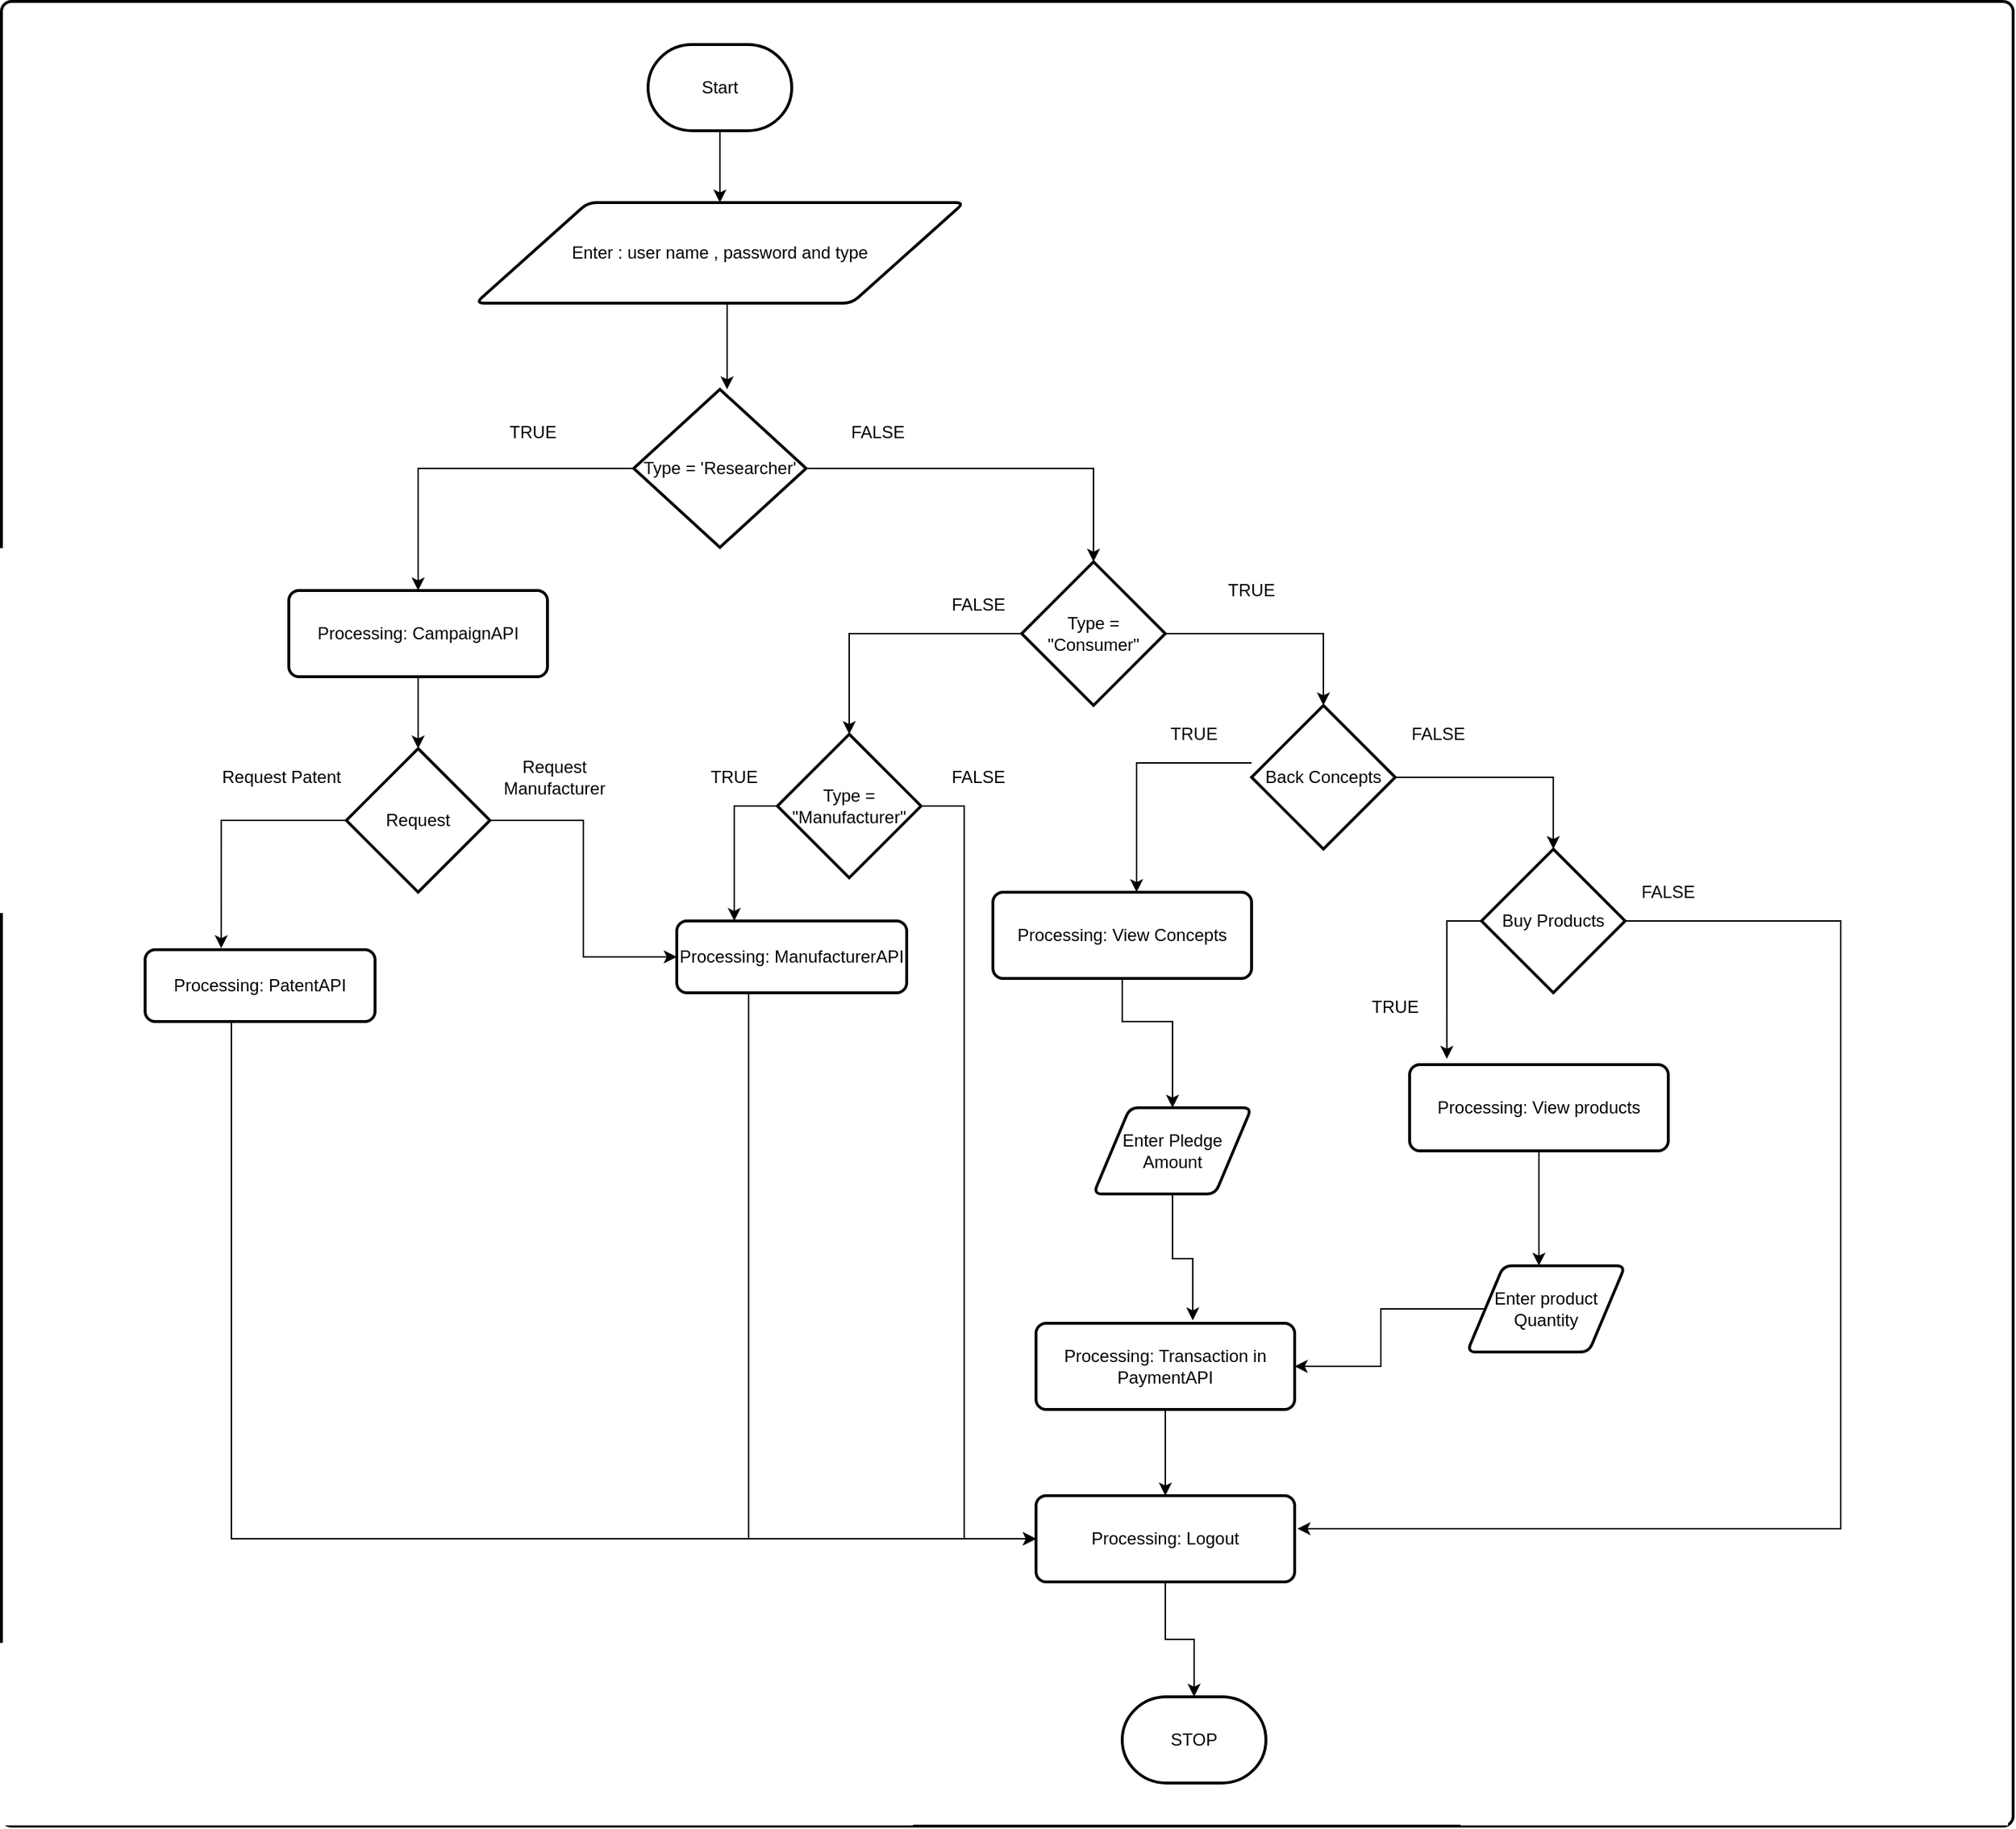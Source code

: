 <mxfile version="14.4.3" type="device"><diagram id="EvwE0yhFYcJ6Gfuf8bEw" name="Page-1"><mxGraphModel dx="2001" dy="786" grid="1" gridSize="10" guides="1" tooltips="1" connect="1" arrows="1" fold="1" page="1" pageScale="1" pageWidth="850" pageHeight="1100" math="0" shadow="0"><root><mxCell id="0"/><mxCell id="1" parent="0"/><mxCell id="oKP0k6DiMymufKWLSEtU-113" value="" style="rounded=1;whiteSpace=wrap;html=1;absoluteArcSize=1;arcSize=14;strokeWidth=2;" parent="1" vertex="1"><mxGeometry x="-140" y="10" width="1400" height="1270" as="geometry"/></mxCell><mxCell id="oKP0k6DiMymufKWLSEtU-4" value="" style="edgeStyle=orthogonalEdgeStyle;rounded=0;orthogonalLoop=1;jettySize=auto;html=1;" parent="1" source="oKP0k6DiMymufKWLSEtU-2" target="oKP0k6DiMymufKWLSEtU-3" edge="1"><mxGeometry relative="1" as="geometry"/></mxCell><mxCell id="oKP0k6DiMymufKWLSEtU-2" value="Start" style="strokeWidth=2;html=1;shape=mxgraph.flowchart.terminator;whiteSpace=wrap;" parent="1" vertex="1"><mxGeometry x="310" y="40" width="100" height="60" as="geometry"/></mxCell><mxCell id="oKP0k6DiMymufKWLSEtU-6" value="" style="edgeStyle=orthogonalEdgeStyle;rounded=0;orthogonalLoop=1;jettySize=auto;html=1;" parent="1" source="oKP0k6DiMymufKWLSEtU-3" target="oKP0k6DiMymufKWLSEtU-5" edge="1"><mxGeometry relative="1" as="geometry"><Array as="points"><mxPoint x="365" y="240"/><mxPoint x="365" y="240"/></Array></mxGeometry></mxCell><mxCell id="oKP0k6DiMymufKWLSEtU-3" value="Enter : user name , password and type" style="shape=parallelogram;html=1;strokeWidth=2;perimeter=parallelogramPerimeter;whiteSpace=wrap;rounded=1;arcSize=12;size=0.23;" parent="1" vertex="1"><mxGeometry x="190" y="150" width="340" height="70" as="geometry"/></mxCell><mxCell id="oKP0k6DiMymufKWLSEtU-11" value="" style="edgeStyle=orthogonalEdgeStyle;rounded=0;orthogonalLoop=1;jettySize=auto;html=1;entryX=0.5;entryY=0;entryDx=0;entryDy=0;entryPerimeter=0;" parent="1" source="oKP0k6DiMymufKWLSEtU-5" target="oKP0k6DiMymufKWLSEtU-7" edge="1"><mxGeometry relative="1" as="geometry"><mxPoint x="520" y="335" as="targetPoint"/></mxGeometry></mxCell><mxCell id="oKP0k6DiMymufKWLSEtU-15" value="" style="edgeStyle=orthogonalEdgeStyle;rounded=0;orthogonalLoop=1;jettySize=auto;html=1;entryX=0.5;entryY=0;entryDx=0;entryDy=0;" parent="1" source="oKP0k6DiMymufKWLSEtU-5" target="oKP0k6DiMymufKWLSEtU-13" edge="1"><mxGeometry relative="1" as="geometry"><mxPoint x="200" y="335" as="targetPoint"/></mxGeometry></mxCell><mxCell id="oKP0k6DiMymufKWLSEtU-5" value="Type = 'Researcher'" style="strokeWidth=2;html=1;shape=mxgraph.flowchart.decision;whiteSpace=wrap;" parent="1" vertex="1"><mxGeometry x="300" y="280" width="120" height="110" as="geometry"/></mxCell><mxCell id="oKP0k6DiMymufKWLSEtU-19" value="" style="edgeStyle=orthogonalEdgeStyle;rounded=0;orthogonalLoop=1;jettySize=auto;html=1;entryX=0.5;entryY=0;entryDx=0;entryDy=0;entryPerimeter=0;" parent="1" source="oKP0k6DiMymufKWLSEtU-7" target="oKP0k6DiMymufKWLSEtU-20" edge="1"><mxGeometry relative="1" as="geometry"><mxPoint x="400" y="440" as="targetPoint"/></mxGeometry></mxCell><mxCell id="oKP0k6DiMymufKWLSEtU-51" value="" style="edgeStyle=orthogonalEdgeStyle;rounded=0;orthogonalLoop=1;jettySize=auto;html=1;entryX=0.5;entryY=0;entryDx=0;entryDy=0;entryPerimeter=0;" parent="1" source="oKP0k6DiMymufKWLSEtU-7" target="oKP0k6DiMymufKWLSEtU-59" edge="1"><mxGeometry relative="1" as="geometry"><mxPoint x="780" y="490" as="targetPoint"/></mxGeometry></mxCell><mxCell id="oKP0k6DiMymufKWLSEtU-7" value="Type = &quot;Consumer&quot;" style="strokeWidth=2;html=1;shape=mxgraph.flowchart.decision;whiteSpace=wrap;" parent="1" vertex="1"><mxGeometry x="570" y="400" width="100" height="100" as="geometry"/></mxCell><mxCell id="oKP0k6DiMymufKWLSEtU-12" value="FALSE" style="text;html=1;strokeColor=none;fillColor=none;align=center;verticalAlign=middle;whiteSpace=wrap;rounded=0;" parent="1" vertex="1"><mxGeometry x="450" y="300" width="40" height="20" as="geometry"/></mxCell><mxCell id="oKP0k6DiMymufKWLSEtU-95" value="" style="edgeStyle=orthogonalEdgeStyle;rounded=0;orthogonalLoop=1;jettySize=auto;html=1;" parent="1" source="oKP0k6DiMymufKWLSEtU-13" target="oKP0k6DiMymufKWLSEtU-90" edge="1"><mxGeometry relative="1" as="geometry"/></mxCell><mxCell id="oKP0k6DiMymufKWLSEtU-13" value="Processing: CampaignAPI" style="rounded=1;whiteSpace=wrap;html=1;absoluteArcSize=1;arcSize=14;strokeWidth=2;" parent="1" vertex="1"><mxGeometry x="60" y="420" width="180" height="60" as="geometry"/></mxCell><mxCell id="oKP0k6DiMymufKWLSEtU-16" value="TRUE" style="text;html=1;strokeColor=none;fillColor=none;align=center;verticalAlign=middle;whiteSpace=wrap;rounded=0;" parent="1" vertex="1"><mxGeometry x="210" y="300" width="40" height="20" as="geometry"/></mxCell><mxCell id="oKP0k6DiMymufKWLSEtU-75" value="" style="edgeStyle=orthogonalEdgeStyle;rounded=0;orthogonalLoop=1;jettySize=auto;html=1;entryX=0;entryY=0.5;entryDx=0;entryDy=0;" parent="1" source="oKP0k6DiMymufKWLSEtU-20" target="oKP0k6DiMymufKWLSEtU-105" edge="1"><mxGeometry relative="1" as="geometry"><mxPoint x="500" y="820" as="targetPoint"/><Array as="points"><mxPoint x="530" y="570"/><mxPoint x="530" y="1080"/></Array></mxGeometry></mxCell><mxCell id="oKP0k6DiMymufKWLSEtU-94" value="" style="edgeStyle=orthogonalEdgeStyle;rounded=0;orthogonalLoop=1;jettySize=auto;html=1;entryX=0.25;entryY=0;entryDx=0;entryDy=0;" parent="1" source="oKP0k6DiMymufKWLSEtU-20" target="oKP0k6DiMymufKWLSEtU-73" edge="1"><mxGeometry relative="1" as="geometry"><mxPoint x="310" y="570" as="targetPoint"/><Array as="points"><mxPoint x="370" y="570"/></Array></mxGeometry></mxCell><mxCell id="oKP0k6DiMymufKWLSEtU-20" value="Type = &quot;Manufacturer&quot;" style="strokeWidth=2;html=1;shape=mxgraph.flowchart.decision;whiteSpace=wrap;" parent="1" vertex="1"><mxGeometry x="400" y="520" width="100" height="100" as="geometry"/></mxCell><mxCell id="oKP0k6DiMymufKWLSEtU-21" value="TRUE" style="text;html=1;strokeColor=none;fillColor=none;align=center;verticalAlign=middle;whiteSpace=wrap;rounded=0;" parent="1" vertex="1"><mxGeometry x="710" y="410" width="40" height="20" as="geometry"/></mxCell><mxCell id="oKP0k6DiMymufKWLSEtU-29" value="TRUE" style="text;html=1;strokeColor=none;fillColor=none;align=center;verticalAlign=middle;whiteSpace=wrap;rounded=0;" parent="1" vertex="1"><mxGeometry x="350" y="540" width="40" height="20" as="geometry"/></mxCell><mxCell id="oKP0k6DiMymufKWLSEtU-32" value="FALSE" style="text;html=1;strokeColor=none;fillColor=none;align=center;verticalAlign=middle;whiteSpace=wrap;rounded=0;" parent="1" vertex="1"><mxGeometry x="520" y="540" width="40" height="20" as="geometry"/></mxCell><mxCell id="oKP0k6DiMymufKWLSEtU-52" value="FALSE" style="text;html=1;strokeColor=none;fillColor=none;align=center;verticalAlign=middle;whiteSpace=wrap;rounded=0;" parent="1" vertex="1"><mxGeometry x="520" y="420" width="40" height="20" as="geometry"/></mxCell><mxCell id="oKP0k6DiMymufKWLSEtU-58" value="" style="edgeStyle=orthogonalEdgeStyle;rounded=0;orthogonalLoop=1;jettySize=auto;html=1;" parent="1" source="oKP0k6DiMymufKWLSEtU-59" target="oKP0k6DiMymufKWLSEtU-69" edge="1"><mxGeometry relative="1" as="geometry"><mxPoint x="1085" y="540" as="targetPoint"/><Array as="points"><mxPoint x="650" y="540"/></Array></mxGeometry></mxCell><mxCell id="oKP0k6DiMymufKWLSEtU-77" value="" style="edgeStyle=orthogonalEdgeStyle;rounded=0;orthogonalLoop=1;jettySize=auto;html=1;entryX=0.5;entryY=0;entryDx=0;entryDy=0;entryPerimeter=0;" parent="1" source="oKP0k6DiMymufKWLSEtU-59" target="oKP0k6DiMymufKWLSEtU-78" edge="1"><mxGeometry relative="1" as="geometry"><mxPoint x="920" y="550" as="targetPoint"/></mxGeometry></mxCell><mxCell id="oKP0k6DiMymufKWLSEtU-59" value="Back Concepts" style="strokeWidth=2;html=1;shape=mxgraph.flowchart.decision;whiteSpace=wrap;" parent="1" vertex="1"><mxGeometry x="730" y="500" width="100" height="100" as="geometry"/></mxCell><mxCell id="oKP0k6DiMymufKWLSEtU-61" value="" style="edgeStyle=orthogonalEdgeStyle;rounded=0;orthogonalLoop=1;jettySize=auto;html=1;entryX=0.606;entryY=-0.033;entryDx=0;entryDy=0;entryPerimeter=0;" parent="1" source="oKP0k6DiMymufKWLSEtU-62" target="oKP0k6DiMymufKWLSEtU-79" edge="1"><mxGeometry relative="1" as="geometry"><mxPoint x="620" y="890" as="targetPoint"/></mxGeometry></mxCell><mxCell id="oKP0k6DiMymufKWLSEtU-62" value="Enter Pledge Amount" style="shape=parallelogram;html=1;strokeWidth=2;perimeter=parallelogramPerimeter;whiteSpace=wrap;rounded=1;arcSize=12;size=0.23;" parent="1" vertex="1"><mxGeometry x="620" y="780" width="110" height="60" as="geometry"/></mxCell><mxCell id="oKP0k6DiMymufKWLSEtU-63" value="TRUE" style="text;html=1;strokeColor=none;fillColor=none;align=center;verticalAlign=middle;whiteSpace=wrap;rounded=0;" parent="1" vertex="1"><mxGeometry x="670" y="510" width="40" height="20" as="geometry"/></mxCell><mxCell id="oKP0k6DiMymufKWLSEtU-64" value="FALSE" style="text;html=1;strokeColor=none;fillColor=none;align=center;verticalAlign=middle;whiteSpace=wrap;rounded=0;" parent="1" vertex="1"><mxGeometry x="840" y="510" width="40" height="20" as="geometry"/></mxCell><mxCell id="oKP0k6DiMymufKWLSEtU-89" value="" style="edgeStyle=orthogonalEdgeStyle;rounded=0;orthogonalLoop=1;jettySize=auto;html=1;" parent="1" source="oKP0k6DiMymufKWLSEtU-66" target="oKP0k6DiMymufKWLSEtU-79" edge="1"><mxGeometry relative="1" as="geometry"><mxPoint x="805" y="920" as="targetPoint"/></mxGeometry></mxCell><mxCell id="oKP0k6DiMymufKWLSEtU-66" value="Enter product Quantity" style="shape=parallelogram;html=1;strokeWidth=2;perimeter=parallelogramPerimeter;whiteSpace=wrap;rounded=1;arcSize=12;size=0.23;" parent="1" vertex="1"><mxGeometry x="880" y="890" width="110" height="60" as="geometry"/></mxCell><mxCell id="oKP0k6DiMymufKWLSEtU-67" value="TRUE" style="text;html=1;strokeColor=none;fillColor=none;align=center;verticalAlign=middle;whiteSpace=wrap;rounded=0;" parent="1" vertex="1"><mxGeometry x="810" y="700" width="40" height="20" as="geometry"/></mxCell><mxCell id="oKP0k6DiMymufKWLSEtU-68" value="" style="edgeStyle=orthogonalEdgeStyle;rounded=0;orthogonalLoop=1;jettySize=auto;html=1;" parent="1" source="oKP0k6DiMymufKWLSEtU-69" target="oKP0k6DiMymufKWLSEtU-62" edge="1"><mxGeometry relative="1" as="geometry"><Array as="points"><mxPoint x="640" y="720"/><mxPoint x="675" y="720"/></Array></mxGeometry></mxCell><mxCell id="oKP0k6DiMymufKWLSEtU-69" value="Processing: View Concepts" style="rounded=1;whiteSpace=wrap;html=1;absoluteArcSize=1;arcSize=14;strokeWidth=2;" parent="1" vertex="1"><mxGeometry x="550" y="630" width="180" height="60" as="geometry"/></mxCell><mxCell id="oKP0k6DiMymufKWLSEtU-111" value="" style="edgeStyle=orthogonalEdgeStyle;rounded=0;orthogonalLoop=1;jettySize=auto;html=1;entryX=0;entryY=0.5;entryDx=0;entryDy=0;" parent="1" source="oKP0k6DiMymufKWLSEtU-73" target="oKP0k6DiMymufKWLSEtU-105" edge="1"><mxGeometry relative="1" as="geometry"><mxPoint x="410" y="1080" as="targetPoint"/><Array as="points"><mxPoint x="380" y="1080"/></Array></mxGeometry></mxCell><mxCell id="oKP0k6DiMymufKWLSEtU-73" value="Processing: ManufacturerAPI" style="rounded=1;whiteSpace=wrap;html=1;absoluteArcSize=1;arcSize=14;strokeWidth=2;" parent="1" vertex="1"><mxGeometry x="330" y="650" width="160" height="50" as="geometry"/></mxCell><mxCell id="oKP0k6DiMymufKWLSEtU-82" value="" style="edgeStyle=orthogonalEdgeStyle;rounded=0;orthogonalLoop=1;jettySize=auto;html=1;entryX=0.144;entryY=-0.067;entryDx=0;entryDy=0;entryPerimeter=0;exitX=0;exitY=0.5;exitDx=0;exitDy=0;exitPerimeter=0;" parent="1" source="oKP0k6DiMymufKWLSEtU-78" target="oKP0k6DiMymufKWLSEtU-80" edge="1"><mxGeometry relative="1" as="geometry"><mxPoint x="880" y="650" as="sourcePoint"/><mxPoint x="800" y="650" as="targetPoint"/></mxGeometry></mxCell><mxCell id="oKP0k6DiMymufKWLSEtU-84" value="" style="edgeStyle=orthogonalEdgeStyle;rounded=0;orthogonalLoop=1;jettySize=auto;html=1;entryX=1.011;entryY=0.383;entryDx=0;entryDy=0;entryPerimeter=0;" parent="1" source="oKP0k6DiMymufKWLSEtU-78" target="oKP0k6DiMymufKWLSEtU-105" edge="1"><mxGeometry relative="1" as="geometry"><mxPoint x="1080" y="650" as="targetPoint"/><Array as="points"><mxPoint x="1140" y="650"/><mxPoint x="1140" y="1073"/></Array></mxGeometry></mxCell><mxCell id="oKP0k6DiMymufKWLSEtU-78" value="Buy Products" style="strokeWidth=2;html=1;shape=mxgraph.flowchart.decision;whiteSpace=wrap;" parent="1" vertex="1"><mxGeometry x="890" y="600" width="100" height="100" as="geometry"/></mxCell><mxCell id="oKP0k6DiMymufKWLSEtU-112" value="" style="edgeStyle=orthogonalEdgeStyle;rounded=0;orthogonalLoop=1;jettySize=auto;html=1;" parent="1" source="oKP0k6DiMymufKWLSEtU-79" target="oKP0k6DiMymufKWLSEtU-105" edge="1"><mxGeometry relative="1" as="geometry"/></mxCell><mxCell id="oKP0k6DiMymufKWLSEtU-79" value="Processing: Transaction in PaymentAPI" style="rounded=1;whiteSpace=wrap;html=1;absoluteArcSize=1;arcSize=14;strokeWidth=2;" parent="1" vertex="1"><mxGeometry x="580" y="930" width="180" height="60" as="geometry"/></mxCell><mxCell id="oKP0k6DiMymufKWLSEtU-87" value="" style="edgeStyle=orthogonalEdgeStyle;rounded=0;orthogonalLoop=1;jettySize=auto;html=1;" parent="1" source="oKP0k6DiMymufKWLSEtU-80" edge="1"><mxGeometry relative="1" as="geometry"><mxPoint x="930" y="890" as="targetPoint"/></mxGeometry></mxCell><mxCell id="oKP0k6DiMymufKWLSEtU-80" value="Processing: View products" style="rounded=1;whiteSpace=wrap;html=1;absoluteArcSize=1;arcSize=14;strokeWidth=2;" parent="1" vertex="1"><mxGeometry x="840" y="750" width="180" height="60" as="geometry"/></mxCell><mxCell id="oKP0k6DiMymufKWLSEtU-85" value="FALSE" style="text;html=1;strokeColor=none;fillColor=none;align=center;verticalAlign=middle;whiteSpace=wrap;rounded=0;" parent="1" vertex="1"><mxGeometry x="1000" y="620" width="40" height="20" as="geometry"/></mxCell><mxCell id="oKP0k6DiMymufKWLSEtU-97" value="" style="edgeStyle=orthogonalEdgeStyle;rounded=0;orthogonalLoop=1;jettySize=auto;html=1;entryX=0.331;entryY=-0.02;entryDx=0;entryDy=0;entryPerimeter=0;" parent="1" source="oKP0k6DiMymufKWLSEtU-90" target="oKP0k6DiMymufKWLSEtU-100" edge="1"><mxGeometry relative="1" as="geometry"><mxPoint x="10" y="580" as="targetPoint"/><Array as="points"><mxPoint x="13" y="580"/></Array></mxGeometry></mxCell><mxCell id="oKP0k6DiMymufKWLSEtU-104" value="" style="edgeStyle=orthogonalEdgeStyle;rounded=0;orthogonalLoop=1;jettySize=auto;html=1;entryX=0;entryY=0.5;entryDx=0;entryDy=0;" parent="1" source="oKP0k6DiMymufKWLSEtU-90" target="oKP0k6DiMymufKWLSEtU-73" edge="1"><mxGeometry relative="1" as="geometry"><mxPoint x="270" y="580" as="targetPoint"/></mxGeometry></mxCell><mxCell id="oKP0k6DiMymufKWLSEtU-90" value="Request" style="strokeWidth=2;html=1;shape=mxgraph.flowchart.decision;whiteSpace=wrap;" parent="1" vertex="1"><mxGeometry x="100" y="530" width="100" height="100" as="geometry"/></mxCell><mxCell id="oKP0k6DiMymufKWLSEtU-98" value="Request Patent" style="text;html=1;strokeColor=none;fillColor=none;align=center;verticalAlign=middle;whiteSpace=wrap;rounded=0;" parent="1" vertex="1"><mxGeometry x="10" y="540" width="90" height="20" as="geometry"/></mxCell><mxCell id="oKP0k6DiMymufKWLSEtU-109" value="" style="edgeStyle=orthogonalEdgeStyle;rounded=0;orthogonalLoop=1;jettySize=auto;html=1;entryX=0;entryY=0.5;entryDx=0;entryDy=0;" parent="1" source="oKP0k6DiMymufKWLSEtU-100" target="oKP0k6DiMymufKWLSEtU-105" edge="1"><mxGeometry relative="1" as="geometry"><mxPoint x="40" y="795" as="targetPoint"/><Array as="points"><mxPoint x="20" y="1080"/></Array></mxGeometry></mxCell><mxCell id="oKP0k6DiMymufKWLSEtU-100" value="Processing: PatentAPI" style="rounded=1;whiteSpace=wrap;html=1;absoluteArcSize=1;arcSize=14;strokeWidth=2;" parent="1" vertex="1"><mxGeometry x="-40" y="670" width="160" height="50" as="geometry"/></mxCell><mxCell id="oKP0k6DiMymufKWLSEtU-101" value="Request Manufacturer" style="text;html=1;strokeColor=none;fillColor=none;align=center;verticalAlign=middle;whiteSpace=wrap;rounded=0;" parent="1" vertex="1"><mxGeometry x="200" y="540" width="90" height="20" as="geometry"/></mxCell><mxCell id="oKP0k6DiMymufKWLSEtU-107" value="" style="edgeStyle=orthogonalEdgeStyle;rounded=0;orthogonalLoop=1;jettySize=auto;html=1;" parent="1" source="oKP0k6DiMymufKWLSEtU-105" target="oKP0k6DiMymufKWLSEtU-106" edge="1"><mxGeometry relative="1" as="geometry"/></mxCell><mxCell id="oKP0k6DiMymufKWLSEtU-105" value="Processing: Logout" style="rounded=1;whiteSpace=wrap;html=1;absoluteArcSize=1;arcSize=14;strokeWidth=2;" parent="1" vertex="1"><mxGeometry x="580" y="1050" width="180" height="60" as="geometry"/></mxCell><mxCell id="oKP0k6DiMymufKWLSEtU-106" value="STOP" style="strokeWidth=2;html=1;shape=mxgraph.flowchart.terminator;whiteSpace=wrap;" parent="1" vertex="1"><mxGeometry x="640" y="1190" width="100" height="60" as="geometry"/></mxCell></root></mxGraphModel></diagram></mxfile>